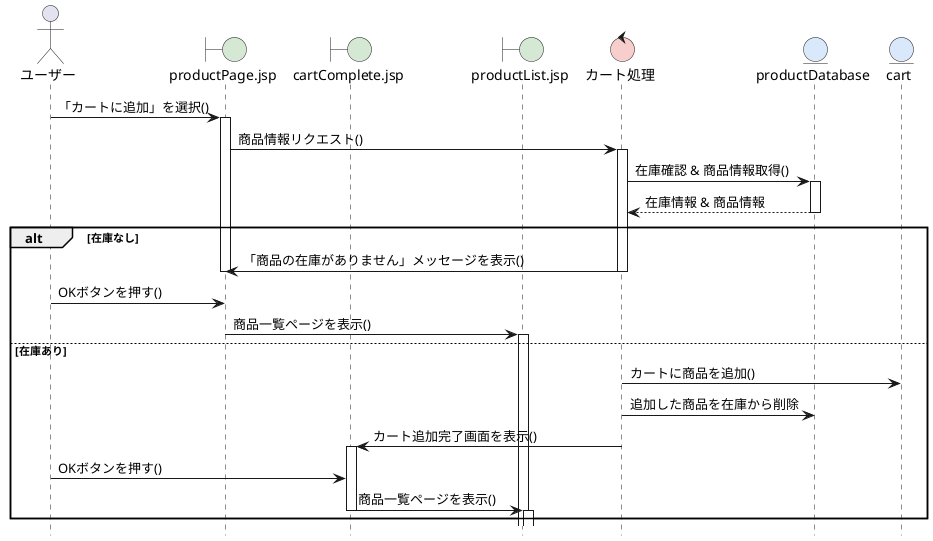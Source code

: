 @startuml Web訪問者システム-カート追加シーケンス図
hide footbox
skinparam boundaryBackgroundColor #D5E8D4
skinparam controlBackgroundColor  #F8CECC
skinparam entityBackgroundColor   #DAE8FC

actor ユーザー as U
boundary productPage.jsp as B1
boundary cartComplete.jsp as B2
boundary productList.jsp as B3
control カート処理 as C1
entity productDatabase as E1
entity cart as E2

' 基本フロー
U -> B1: 「カートに追加」を選択()
activate B1

B1 -> C1: 商品情報リクエスト()
activate C1
C1 -> E1: 在庫確認 & 商品情報取得()
activate E1
E1 --> C1: 在庫情報 & 商品情報
deactivate E1

alt 在庫なし
  C1 -> B1: 「商品の在庫がありません」メッセージを表示()
  deactivate C1
  deactivate B1
  U -> B1: OKボタンを押す()
  B1 -> B3: 商品一覧ページを表示()
  activate B3
else 在庫あり
  C1 -> E2: カートに商品を追加()
  C1 -> E1: 追加した商品を在庫から削除
  C1 -> B2: カート追加完了画面を表示()
  deactivate C1
  deactivate B1
  activate B2
  U -> B2: OKボタンを押す()
  B2 -> B3: 商品一覧ページを表示()
  deactivate B2
  activate B3
end

@enduml
